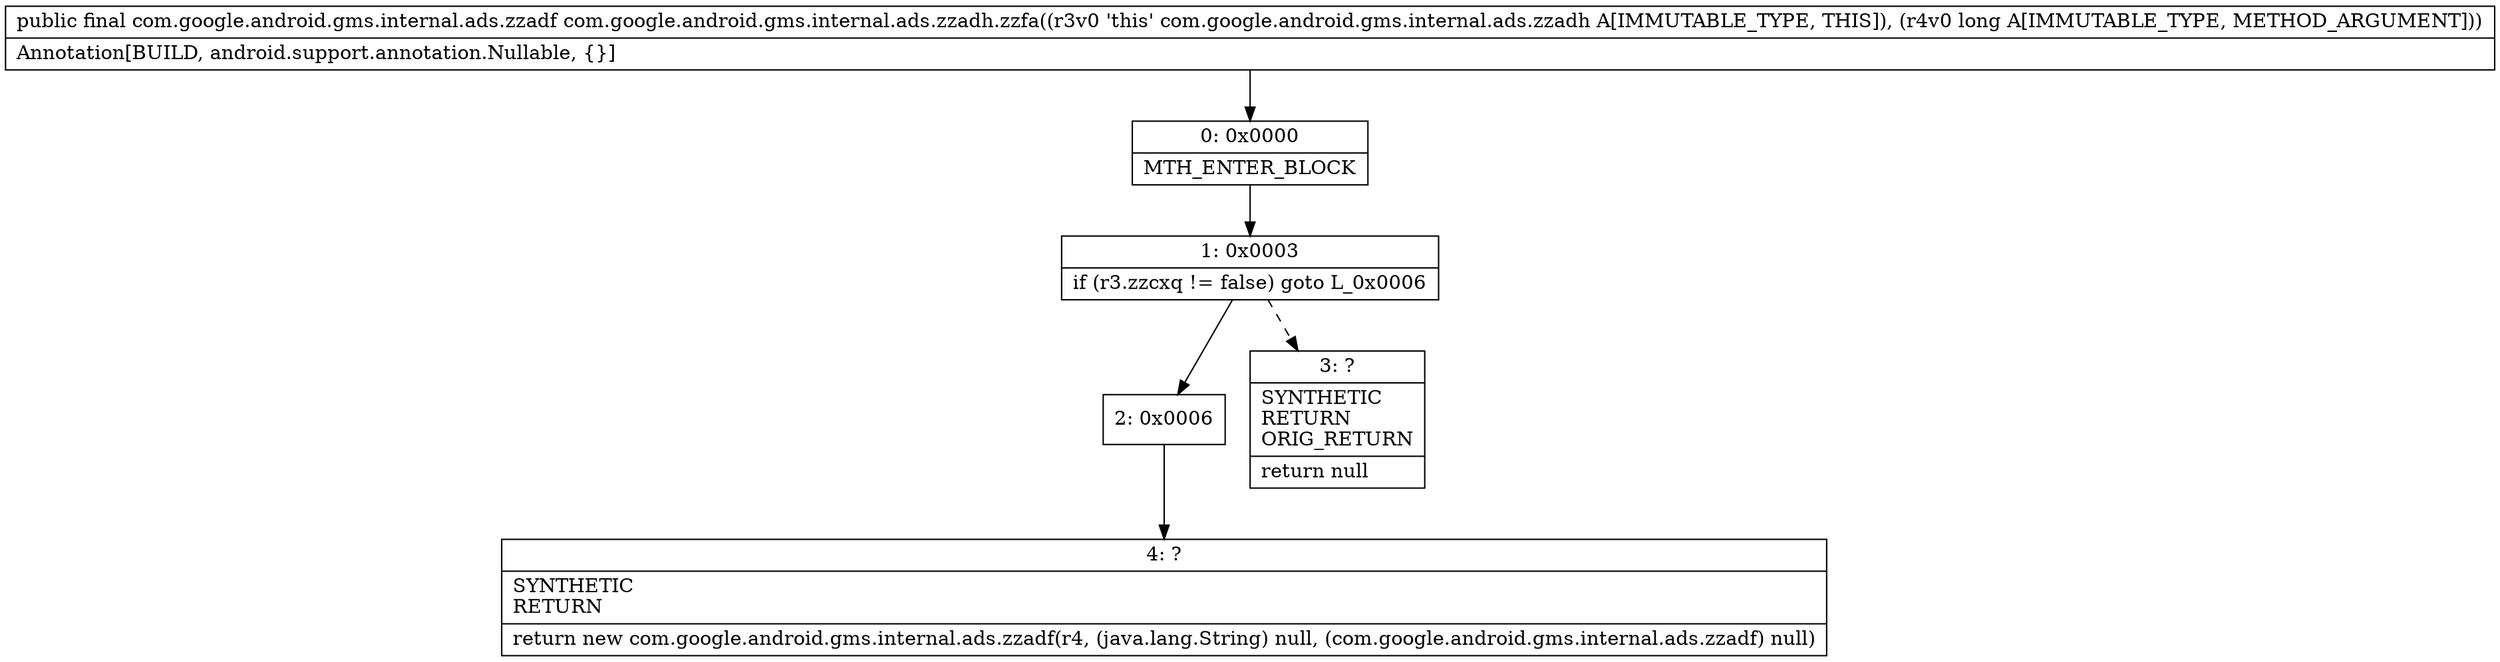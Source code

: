 digraph "CFG forcom.google.android.gms.internal.ads.zzadh.zzfa(J)Lcom\/google\/android\/gms\/internal\/ads\/zzadf;" {
Node_0 [shape=record,label="{0\:\ 0x0000|MTH_ENTER_BLOCK\l}"];
Node_1 [shape=record,label="{1\:\ 0x0003|if (r3.zzcxq != false) goto L_0x0006\l}"];
Node_2 [shape=record,label="{2\:\ 0x0006}"];
Node_3 [shape=record,label="{3\:\ ?|SYNTHETIC\lRETURN\lORIG_RETURN\l|return null\l}"];
Node_4 [shape=record,label="{4\:\ ?|SYNTHETIC\lRETURN\l|return new com.google.android.gms.internal.ads.zzadf(r4, (java.lang.String) null, (com.google.android.gms.internal.ads.zzadf) null)\l}"];
MethodNode[shape=record,label="{public final com.google.android.gms.internal.ads.zzadf com.google.android.gms.internal.ads.zzadh.zzfa((r3v0 'this' com.google.android.gms.internal.ads.zzadh A[IMMUTABLE_TYPE, THIS]), (r4v0 long A[IMMUTABLE_TYPE, METHOD_ARGUMENT]))  | Annotation[BUILD, android.support.annotation.Nullable, \{\}]\l}"];
MethodNode -> Node_0;
Node_0 -> Node_1;
Node_1 -> Node_2;
Node_1 -> Node_3[style=dashed];
Node_2 -> Node_4;
}

